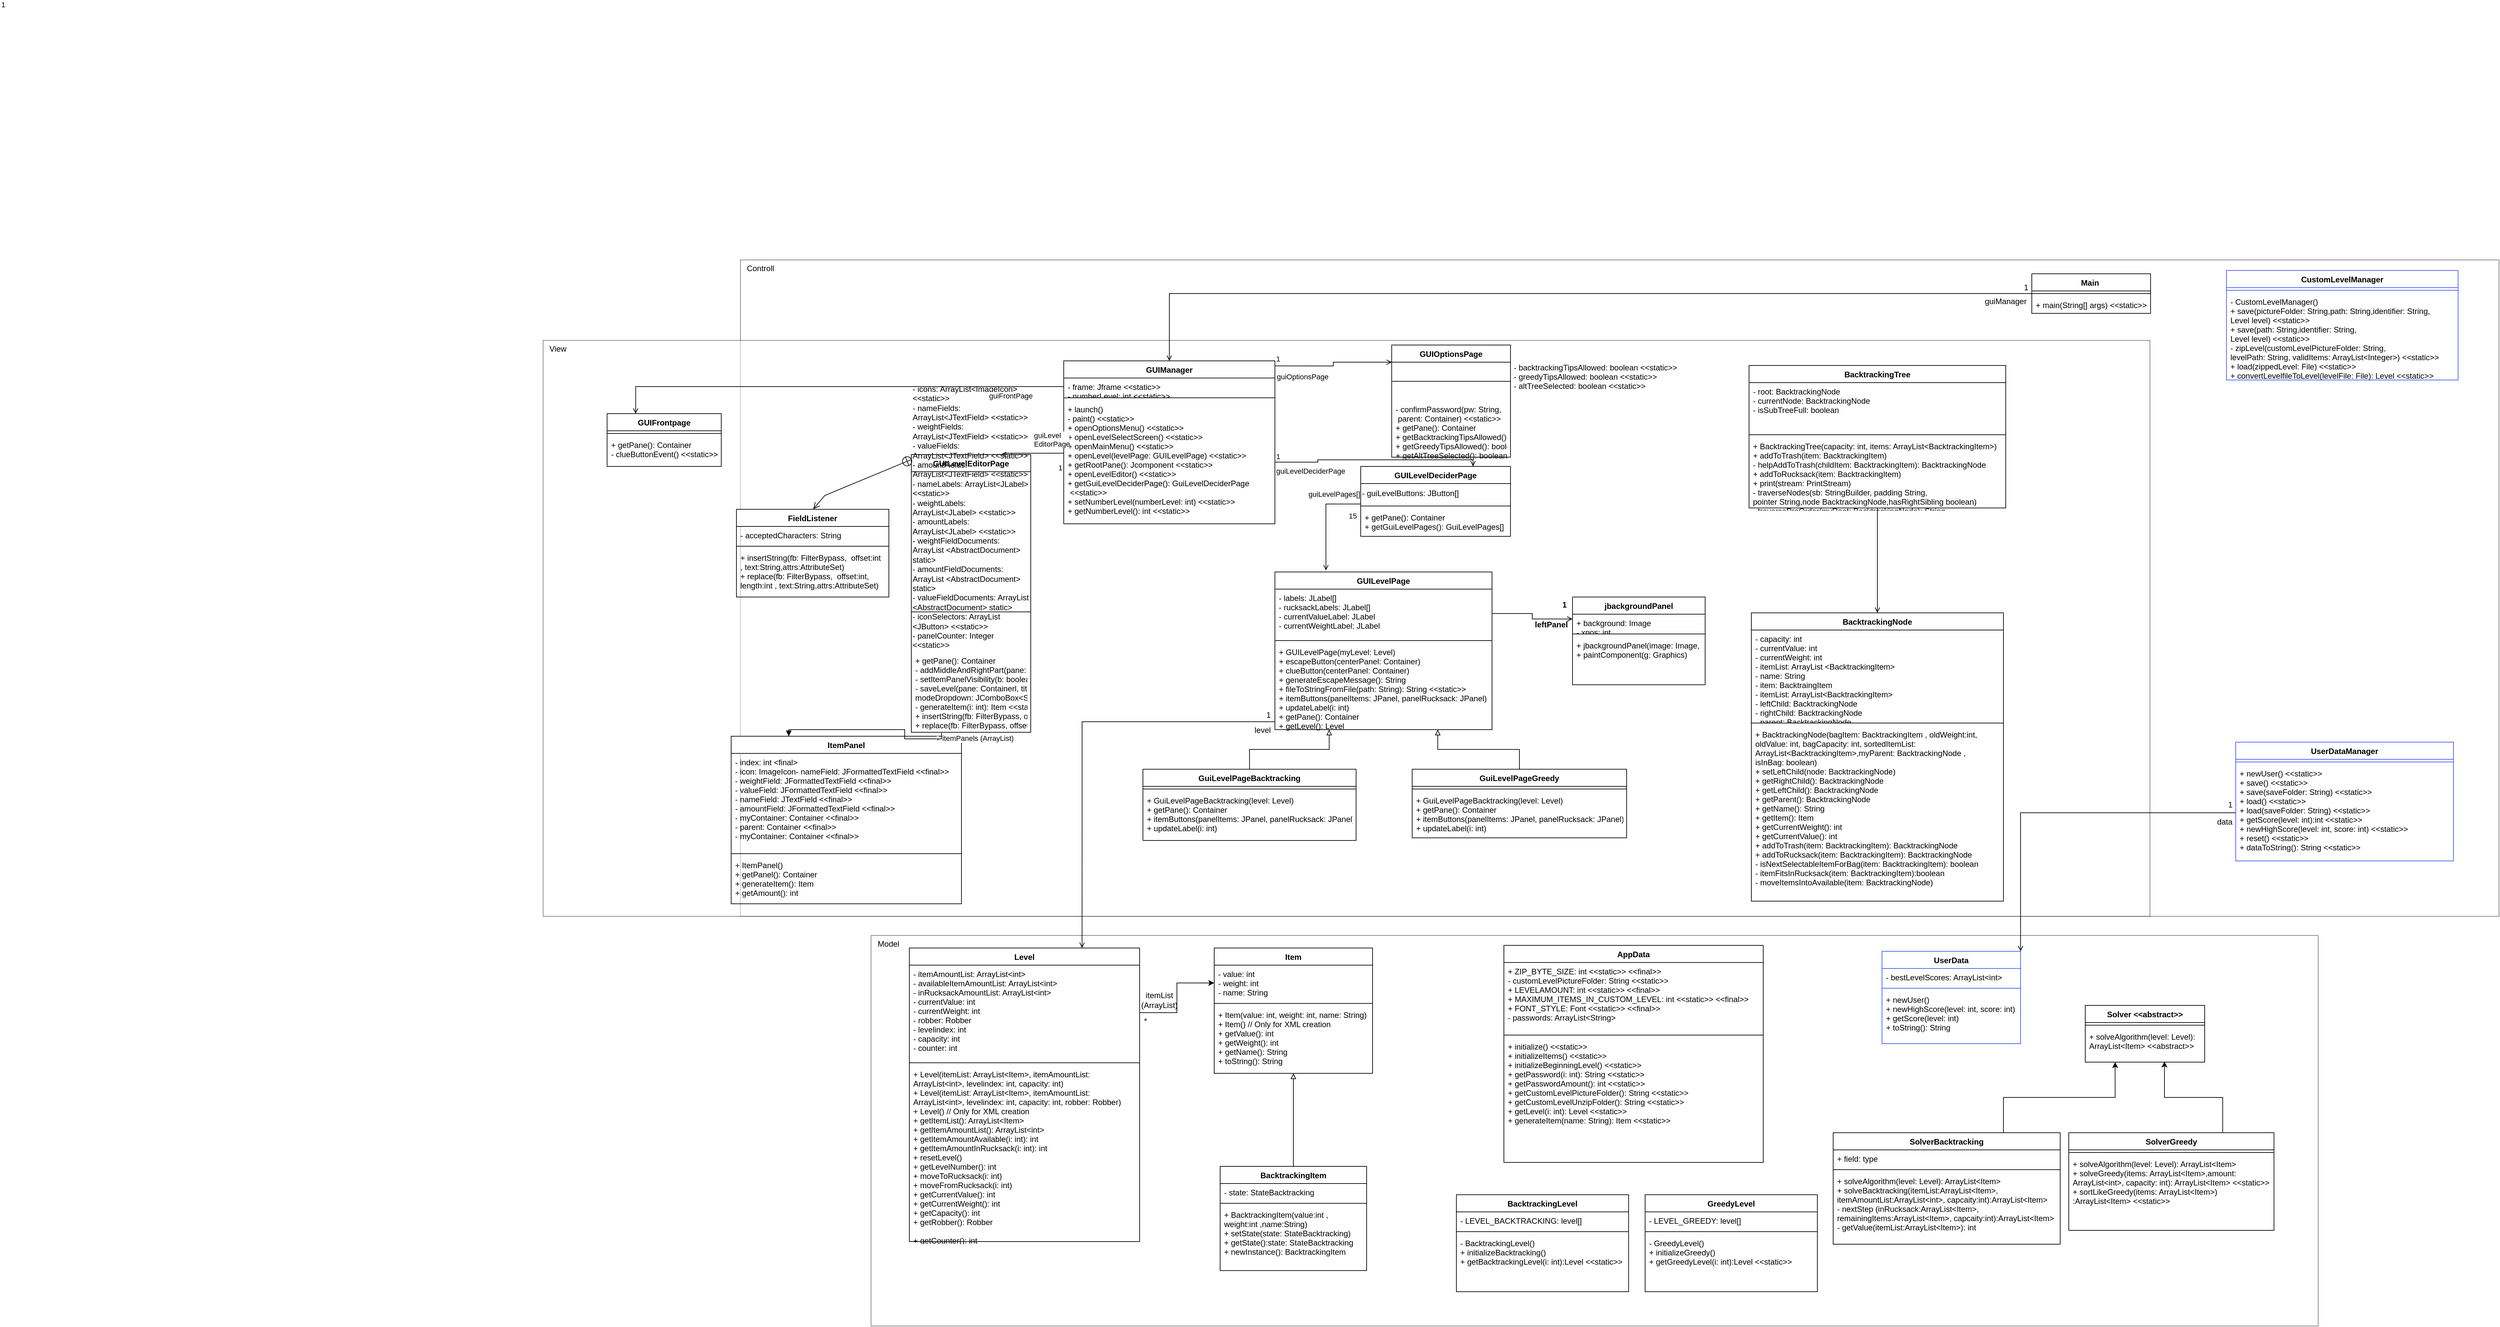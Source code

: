 <mxfile version="20.6.2" type="github">
  <diagram id="mvksxYR37wyYuG3UCGVY" name="Page-1">
    <mxGraphModel dx="813" dy="2763" grid="0" gridSize="10" guides="1" tooltips="1" connect="1" arrows="1" fold="1" page="1" pageScale="1" pageWidth="827" pageHeight="1169" math="0" shadow="0">
      <root>
        <mxCell id="0" />
        <mxCell id="1" parent="0" />
        <mxCell id="4iRdVt_hhF0twq2A7KBy-327" value="" style="whiteSpace=wrap;html=1;opacity=50;" parent="1" vertex="1">
          <mxGeometry x="1502" y="170" width="2193" height="592" as="geometry" />
        </mxCell>
        <mxCell id="4iRdVt_hhF0twq2A7KBy-325" value="" style="rounded=0;whiteSpace=wrap;html=1;textOpacity=0;opacity=50;" parent="1" vertex="1">
          <mxGeometry x="1304" y="-854" width="2665" height="995" as="geometry" />
        </mxCell>
        <mxCell id="4iRdVt_hhF0twq2A7KBy-321" value="" style="rounded=0;whiteSpace=wrap;html=1;textOpacity=0;opacity=50;" parent="1" vertex="1">
          <mxGeometry x="1005" y="-732" width="2435" height="873" as="geometry" />
        </mxCell>
        <mxCell id="4iRdVt_hhF0twq2A7KBy-318" style="edgeStyle=orthogonalEdgeStyle;rounded=0;orthogonalLoop=1;jettySize=auto;html=1;entryX=0.5;entryY=0;entryDx=0;entryDy=0;endArrow=open;endFill=0;" parent="1" source="4iRdVt_hhF0twq2A7KBy-176" target="4iRdVt_hhF0twq2A7KBy-219" edge="1">
          <mxGeometry relative="1" as="geometry" />
        </mxCell>
        <mxCell id="4iRdVt_hhF0twq2A7KBy-176" value="Main " style="swimlane;fontStyle=1;align=center;verticalAlign=top;childLayout=stackLayout;horizontal=1;startSize=26;horizontalStack=0;resizeParent=1;resizeParentMax=0;resizeLast=0;collapsible=1;marginBottom=0;" parent="1" vertex="1">
          <mxGeometry x="3261" y="-833" width="180" height="60" as="geometry" />
        </mxCell>
        <mxCell id="4iRdVt_hhF0twq2A7KBy-177" value="" style="line;strokeWidth=1;fillColor=none;align=left;verticalAlign=middle;spacingTop=-1;spacingLeft=3;spacingRight=3;rotatable=0;labelPosition=right;points=[];portConstraint=eastwest;strokeColor=inherit;" parent="4iRdVt_hhF0twq2A7KBy-176" vertex="1">
          <mxGeometry y="26" width="180" height="8" as="geometry" />
        </mxCell>
        <mxCell id="4iRdVt_hhF0twq2A7KBy-178" value="+ main(String[] args) &lt;&lt;static&gt;&gt;" style="text;strokeColor=none;fillColor=none;align=left;verticalAlign=top;spacingLeft=4;spacingRight=4;overflow=hidden;rotatable=0;points=[[0,0.5],[1,0.5]];portConstraint=eastwest;" parent="4iRdVt_hhF0twq2A7KBy-176" vertex="1">
          <mxGeometry y="34" width="180" height="26" as="geometry" />
        </mxCell>
        <mxCell id="4iRdVt_hhF0twq2A7KBy-179" value="CustomLevelManager" style="swimlane;fontStyle=1;align=center;verticalAlign=top;childLayout=stackLayout;horizontal=1;startSize=26;horizontalStack=0;resizeParent=1;resizeParentMax=0;resizeLast=0;collapsible=1;marginBottom=0;strokeColor=#4059FF;" parent="1" vertex="1">
          <mxGeometry x="3556" y="-838" width="351" height="166" as="geometry" />
        </mxCell>
        <mxCell id="4iRdVt_hhF0twq2A7KBy-180" value="" style="line;strokeWidth=1;fillColor=none;align=left;verticalAlign=middle;spacingTop=-1;spacingLeft=3;spacingRight=3;rotatable=0;labelPosition=right;points=[];portConstraint=eastwest;strokeColor=inherit;" parent="4iRdVt_hhF0twq2A7KBy-179" vertex="1">
          <mxGeometry y="26" width="351" height="8" as="geometry" />
        </mxCell>
        <mxCell id="4iRdVt_hhF0twq2A7KBy-181" value="- CustomLevelManager()&#xa;+ save(pictureFolder: String,path: String,identifier: String,&#xa;Level level) &lt;&lt;static&gt;&gt;&#xa;+ save(path: String,identifier: String,&#xa;Level level) &lt;&lt;static&gt;&gt;&#xa;- zipLevel(customLevelPictureFolder: String, &#xa;levelPath: String, validItems: ArrayList&lt;Integer&gt;) &lt;&lt;static&gt;&gt;&#xa;+ load(zippedLevel: File) &lt;&lt;static&gt;&gt;&#xa;+ convertLevelfileToLevel(levelFile: File): Level &lt;&lt;static&gt;&gt;&#xa;" style="text;strokeColor=none;fillColor=none;align=left;verticalAlign=top;spacingLeft=4;spacingRight=4;overflow=hidden;rotatable=0;points=[[0,0.5],[1,0.5]];portConstraint=eastwest;" parent="4iRdVt_hhF0twq2A7KBy-179" vertex="1">
          <mxGeometry y="34" width="351" height="132" as="geometry" />
        </mxCell>
        <mxCell id="4iRdVt_hhF0twq2A7KBy-182" value="UserDataManager" style="swimlane;fontStyle=1;align=center;verticalAlign=top;childLayout=stackLayout;horizontal=1;startSize=26;horizontalStack=0;resizeParent=1;resizeParentMax=0;resizeLast=0;collapsible=1;marginBottom=0;strokeColor=#4059FF;" parent="1" vertex="1">
          <mxGeometry x="3570" y="-123" width="330" height="180" as="geometry" />
        </mxCell>
        <mxCell id="4iRdVt_hhF0twq2A7KBy-183" value="" style="line;strokeWidth=1;fillColor=none;align=left;verticalAlign=middle;spacingTop=-1;spacingLeft=3;spacingRight=3;rotatable=0;labelPosition=right;points=[];portConstraint=eastwest;strokeColor=inherit;" parent="4iRdVt_hhF0twq2A7KBy-182" vertex="1">
          <mxGeometry y="26" width="330" height="8" as="geometry" />
        </mxCell>
        <mxCell id="4iRdVt_hhF0twq2A7KBy-184" value="+ newUser() &lt;&lt;static&gt;&gt;&#xa;+ save() &lt;&lt;static&gt;&gt;&#xa;+ save(saveFolder: String) &lt;&lt;static&gt;&gt;&#xa;+ load() &lt;&lt;static&gt;&gt;&#xa;+ load(saveFolder: String) &lt;&lt;static&gt;&gt;&#xa;+ getScore(level: int):int &lt;&lt;static&gt;&gt;&#xa;+ newHighScore(level: int, score: int) &lt;&lt;static&gt;&gt;&#xa;+ reset() &lt;&lt;static&gt;&gt;&#xa;+ dataToString(): String &lt;&lt;static&gt;&gt;" style="text;strokeColor=none;fillColor=none;align=left;verticalAlign=top;spacingLeft=4;spacingRight=4;overflow=hidden;rotatable=0;points=[[0,0.5],[1,0.5]];portConstraint=eastwest;" parent="4iRdVt_hhF0twq2A7KBy-182" vertex="1">
          <mxGeometry y="34" width="330" height="146" as="geometry" />
        </mxCell>
        <mxCell id="4iRdVt_hhF0twq2A7KBy-185" value="UserData" style="swimlane;fontStyle=1;align=center;verticalAlign=top;childLayout=stackLayout;horizontal=1;startSize=26;horizontalStack=0;resizeParent=1;resizeParentMax=0;resizeLast=0;collapsible=1;marginBottom=0;strokeColor=#4059FF;" parent="1" vertex="1">
          <mxGeometry x="3034" y="194" width="210" height="140" as="geometry" />
        </mxCell>
        <mxCell id="4iRdVt_hhF0twq2A7KBy-186" value="- bestLevelScores: ArrayList&lt;int&gt;" style="text;strokeColor=none;fillColor=none;align=left;verticalAlign=top;spacingLeft=4;spacingRight=4;overflow=hidden;rotatable=0;points=[[0,0.5],[1,0.5]];portConstraint=eastwest;" parent="4iRdVt_hhF0twq2A7KBy-185" vertex="1">
          <mxGeometry y="26" width="210" height="26" as="geometry" />
        </mxCell>
        <mxCell id="4iRdVt_hhF0twq2A7KBy-187" value="" style="line;strokeWidth=1;fillColor=none;align=left;verticalAlign=middle;spacingTop=-1;spacingLeft=3;spacingRight=3;rotatable=0;labelPosition=right;points=[];portConstraint=eastwest;strokeColor=inherit;" parent="4iRdVt_hhF0twq2A7KBy-185" vertex="1">
          <mxGeometry y="52" width="210" height="8" as="geometry" />
        </mxCell>
        <mxCell id="4iRdVt_hhF0twq2A7KBy-188" value="+ newUser()&#xa;+ newHighScore(level: int, score: int)&#xa;+ getScore(level: int)&#xa;+ toString(): String" style="text;strokeColor=none;fillColor=none;align=left;verticalAlign=top;spacingLeft=4;spacingRight=4;overflow=hidden;rotatable=0;points=[[0,0.5],[1,0.5]];portConstraint=eastwest;" parent="4iRdVt_hhF0twq2A7KBy-185" vertex="1">
          <mxGeometry y="60" width="210" height="80" as="geometry" />
        </mxCell>
        <mxCell id="4iRdVt_hhF0twq2A7KBy-311" style="edgeStyle=orthogonalEdgeStyle;rounded=0;orthogonalLoop=1;jettySize=auto;html=1;exitX=0.75;exitY=0;exitDx=0;exitDy=0;entryX=0.663;entryY=0.983;entryDx=0;entryDy=0;entryPerimeter=0;endArrow=classic;endFill=1;" parent="1" source="4iRdVt_hhF0twq2A7KBy-189" target="4iRdVt_hhF0twq2A7KBy-254" edge="1">
          <mxGeometry relative="1" as="geometry" />
        </mxCell>
        <mxCell id="4iRdVt_hhF0twq2A7KBy-189" value="SolverGreedy" style="swimlane;fontStyle=1;align=center;verticalAlign=top;childLayout=stackLayout;horizontal=1;startSize=26;horizontalStack=0;resizeParent=1;resizeParentMax=0;resizeLast=0;collapsible=1;marginBottom=0;" parent="1" vertex="1">
          <mxGeometry x="3317" y="469" width="311" height="148" as="geometry" />
        </mxCell>
        <mxCell id="4iRdVt_hhF0twq2A7KBy-190" value="" style="line;strokeWidth=1;fillColor=none;align=left;verticalAlign=middle;spacingTop=-1;spacingLeft=3;spacingRight=3;rotatable=0;labelPosition=right;points=[];portConstraint=eastwest;strokeColor=inherit;" parent="4iRdVt_hhF0twq2A7KBy-189" vertex="1">
          <mxGeometry y="26" width="311" height="8" as="geometry" />
        </mxCell>
        <mxCell id="4iRdVt_hhF0twq2A7KBy-191" value="+ solveAlgorithm(level: Level): ArrayList&lt;Item&gt;&#xa;+ solveGreedy(items: ArrayList&lt;Item&gt;,amount: &#xa;ArrayList&lt;int&gt;, capacity: int): ArrayList&lt;Item&gt; &lt;&lt;static&gt;&gt;&#xa;+ sortLikeGreedy(items: ArrayList&lt;Item&gt;)&#xa;:ArrayList&lt;Item&gt; &lt;&lt;static&gt;&gt;" style="text;strokeColor=none;fillColor=none;align=left;verticalAlign=top;spacingLeft=4;spacingRight=4;overflow=hidden;rotatable=0;points=[[0,0.5],[1,0.5]];portConstraint=eastwest;" parent="4iRdVt_hhF0twq2A7KBy-189" vertex="1">
          <mxGeometry y="34" width="311" height="114" as="geometry" />
        </mxCell>
        <mxCell id="4iRdVt_hhF0twq2A7KBy-192" value="AppData" style="swimlane;fontStyle=1;align=center;verticalAlign=top;childLayout=stackLayout;horizontal=1;startSize=26;horizontalStack=0;resizeParent=1;resizeParentMax=0;resizeLast=0;collapsible=1;marginBottom=0;" parent="1" vertex="1">
          <mxGeometry x="2461" y="185" width="393" height="329" as="geometry" />
        </mxCell>
        <mxCell id="4iRdVt_hhF0twq2A7KBy-193" value="+ ZIP_BYTE_SIZE: int &lt;&lt;static&gt;&gt; &lt;&lt;final&gt;&gt;&#xa;- customLevelPictureFolder: String &lt;&lt;static&gt;&gt;&#xa;+ LEVELAMOUNT: int &lt;&lt;static&gt;&gt; &lt;&lt;final&gt;&gt;&#xa;+ MAXIMUM_ITEMS_IN_CUSTOM_LEVEL: int &lt;&lt;static&gt;&gt; &lt;&lt;final&gt;&gt;&#xa;+ FONT_STYLE: Font &lt;&lt;static&gt;&gt; &lt;&lt;final&gt;&gt;&#xa;- passwords: ArrayList&lt;String&gt;&#xa;" style="text;strokeColor=none;fillColor=none;align=left;verticalAlign=top;spacingLeft=4;spacingRight=4;overflow=hidden;rotatable=0;points=[[0,0.5],[1,0.5]];portConstraint=eastwest;" parent="4iRdVt_hhF0twq2A7KBy-192" vertex="1">
          <mxGeometry y="26" width="393" height="106" as="geometry" />
        </mxCell>
        <mxCell id="4iRdVt_hhF0twq2A7KBy-194" value="" style="line;strokeWidth=1;fillColor=none;align=left;verticalAlign=middle;spacingTop=-1;spacingLeft=3;spacingRight=3;rotatable=0;labelPosition=right;points=[];portConstraint=eastwest;strokeColor=inherit;" parent="4iRdVt_hhF0twq2A7KBy-192" vertex="1">
          <mxGeometry y="132" width="393" height="8" as="geometry" />
        </mxCell>
        <mxCell id="4iRdVt_hhF0twq2A7KBy-195" value="+ initialize() &lt;&lt;static&gt;&gt;&#xa;+ initializeItems() &lt;&lt;static&gt;&gt;&#xa;+ initializeBeginningLevel() &lt;&lt;static&gt;&gt;&#xa;+ getPassword(i: int): String &lt;&lt;static&gt;&gt;&#xa;+ getPasswordAmount(): int &lt;&lt;static&gt;&gt;&#xa;+ getCustomLevelPictureFolder(): String &lt;&lt;static&gt;&gt;&#xa;+ getCustomLevelUnzipFolder(): String &lt;&lt;static&gt;&gt;&#xa;+ getLevel(i: int): Level &lt;&lt;static&gt;&gt;&#xa;+ generateItem(name: String): Item &lt;&lt;static&gt;&gt;" style="text;strokeColor=none;fillColor=none;align=left;verticalAlign=top;spacingLeft=4;spacingRight=4;overflow=hidden;rotatable=0;points=[[0,0.5],[1,0.5]];portConstraint=eastwest;" parent="4iRdVt_hhF0twq2A7KBy-192" vertex="1">
          <mxGeometry y="140" width="393" height="189" as="geometry" />
        </mxCell>
        <mxCell id="4iRdVt_hhF0twq2A7KBy-196" value="Item" style="swimlane;fontStyle=1;align=center;verticalAlign=top;childLayout=stackLayout;horizontal=1;startSize=26;horizontalStack=0;resizeParent=1;resizeParentMax=0;resizeLast=0;collapsible=1;marginBottom=0;" parent="1" vertex="1">
          <mxGeometry x="2022" y="189" width="240" height="190" as="geometry" />
        </mxCell>
        <mxCell id="4iRdVt_hhF0twq2A7KBy-197" value="- value: int&#xa;- weight: int&#xa;- name: String" style="text;strokeColor=none;fillColor=none;align=left;verticalAlign=top;spacingLeft=4;spacingRight=4;overflow=hidden;rotatable=0;points=[[0,0.5],[1,0.5]];portConstraint=eastwest;" parent="4iRdVt_hhF0twq2A7KBy-196" vertex="1">
          <mxGeometry y="26" width="240" height="54" as="geometry" />
        </mxCell>
        <mxCell id="4iRdVt_hhF0twq2A7KBy-198" value="" style="line;strokeWidth=1;fillColor=none;align=left;verticalAlign=middle;spacingTop=-1;spacingLeft=3;spacingRight=3;rotatable=0;labelPosition=right;points=[];portConstraint=eastwest;strokeColor=inherit;" parent="4iRdVt_hhF0twq2A7KBy-196" vertex="1">
          <mxGeometry y="80" width="240" height="8" as="geometry" />
        </mxCell>
        <mxCell id="4iRdVt_hhF0twq2A7KBy-199" value="+ Item(value: int, weight: int, name: String)&#xa;+ Item() // Only for XML creation&#xa;+ getValue(): int&#xa;+ getWeight(): int&#xa;+ getName(): String&#xa;+ toString(): String&#xa;" style="text;strokeColor=none;fillColor=none;align=left;verticalAlign=top;spacingLeft=4;spacingRight=4;overflow=hidden;rotatable=0;points=[[0,0.5],[1,0.5]];portConstraint=eastwest;" parent="4iRdVt_hhF0twq2A7KBy-196" vertex="1">
          <mxGeometry y="88" width="240" height="102" as="geometry" />
        </mxCell>
        <mxCell id="4iRdVt_hhF0twq2A7KBy-200" value="Level" style="swimlane;fontStyle=1;align=center;verticalAlign=top;childLayout=stackLayout;horizontal=1;startSize=26;horizontalStack=0;resizeParent=1;resizeParentMax=0;resizeLast=0;collapsible=1;marginBottom=0;" parent="1" vertex="1">
          <mxGeometry x="1560" y="189" width="349" height="445" as="geometry" />
        </mxCell>
        <mxCell id="4iRdVt_hhF0twq2A7KBy-201" value="- itemAmountList: ArrayList&lt;int&gt;&#xa;- availableItemAmountList: ArrayList&lt;int&gt;&#xa;- inRucksackAmountList: ArrayList&lt;int&gt;&#xa;- currentValue: int&#xa;- currentWeight: int&#xa;- robber: Robber&#xa;- levelindex: int&#xa;- capacity: int&#xa;- counter: int&#xa;" style="text;strokeColor=none;fillColor=none;align=left;verticalAlign=top;spacingLeft=4;spacingRight=4;overflow=hidden;rotatable=0;points=[[0,0.5],[1,0.5]];portConstraint=eastwest;" parent="4iRdVt_hhF0twq2A7KBy-200" vertex="1">
          <mxGeometry y="26" width="349" height="144" as="geometry" />
        </mxCell>
        <mxCell id="4iRdVt_hhF0twq2A7KBy-202" value="" style="line;strokeWidth=1;fillColor=none;align=left;verticalAlign=middle;spacingTop=-1;spacingLeft=3;spacingRight=3;rotatable=0;labelPosition=right;points=[];portConstraint=eastwest;strokeColor=inherit;" parent="4iRdVt_hhF0twq2A7KBy-200" vertex="1">
          <mxGeometry y="170" width="349" height="8" as="geometry" />
        </mxCell>
        <mxCell id="4iRdVt_hhF0twq2A7KBy-203" value="+ Level(itemList: ArrayList&lt;Item&gt;, itemAmountList: &#xa;ArrayList&lt;int&gt;, levelindex: int, capacity: int)&#xa;+ Level(itemList: ArrayList&lt;Item&gt;, itemAmountList: &#xa;ArrayList&lt;int&gt;, levelindex: int, capacity: int, robber: Robber)&#xa;+ Level() // Only for XML creation&#xa;+ getItemList(): ArrayList&lt;Item&gt;&#xa;+ getItemAmountList(): ArrayList&lt;int&gt;&#xa;+ getItemAmountAvailable(i: int): int&#xa;+ getItemAmountInRucksack(i: int): int&#xa;+ resetLevel()&#xa;+ getLevelNumber(): int&#xa;+ moveToRucksack(i: int)&#xa;+ moveFromRucksack(i: int)&#xa;+ getCurrentValue(): int&#xa;+ getCurrentWeight(): int&#xa;+ getCapacity(): int&#xa;+ getRobber(): Robber&#xa;&#xa;+ getCounter(): int&#xa;+ setCounter(i: int)&#xa;" style="text;strokeColor=none;fillColor=none;align=left;verticalAlign=top;spacingLeft=4;spacingRight=4;overflow=hidden;rotatable=0;points=[[0,0.5],[1,0.5]];portConstraint=eastwest;" parent="4iRdVt_hhF0twq2A7KBy-200" vertex="1">
          <mxGeometry y="178" width="349" height="267" as="geometry" />
        </mxCell>
        <mxCell id="4iRdVt_hhF0twq2A7KBy-243" value="BacktrackingLevel" style="swimlane;fontStyle=1;align=center;verticalAlign=top;childLayout=stackLayout;horizontal=1;startSize=26;horizontalStack=0;resizeParent=1;resizeParentMax=0;resizeLast=0;collapsible=1;marginBottom=0;" parent="1" vertex="1">
          <mxGeometry x="2389" y="563" width="261" height="147" as="geometry" />
        </mxCell>
        <mxCell id="4iRdVt_hhF0twq2A7KBy-244" value="- LEVEL_BACKTRACKING: level[]" style="text;strokeColor=none;fillColor=none;align=left;verticalAlign=top;spacingLeft=4;spacingRight=4;overflow=hidden;rotatable=0;points=[[0,0.5],[1,0.5]];portConstraint=eastwest;" parent="4iRdVt_hhF0twq2A7KBy-243" vertex="1">
          <mxGeometry y="26" width="261" height="26" as="geometry" />
        </mxCell>
        <mxCell id="4iRdVt_hhF0twq2A7KBy-245" value="" style="line;strokeWidth=1;fillColor=none;align=left;verticalAlign=middle;spacingTop=-1;spacingLeft=3;spacingRight=3;rotatable=0;labelPosition=right;points=[];portConstraint=eastwest;strokeColor=inherit;" parent="4iRdVt_hhF0twq2A7KBy-243" vertex="1">
          <mxGeometry y="52" width="261" height="8" as="geometry" />
        </mxCell>
        <mxCell id="4iRdVt_hhF0twq2A7KBy-246" value="- BacktrackingLevel()&#xa;+ initializeBacktracking()&#xa;+ getBacktrackingLevel(i: int):Level &lt;&lt;static&gt;&gt;" style="text;strokeColor=none;fillColor=none;align=left;verticalAlign=top;spacingLeft=4;spacingRight=4;overflow=hidden;rotatable=0;points=[[0,0.5],[1,0.5]];portConstraint=eastwest;" parent="4iRdVt_hhF0twq2A7KBy-243" vertex="1">
          <mxGeometry y="60" width="261" height="87" as="geometry" />
        </mxCell>
        <mxCell id="4iRdVt_hhF0twq2A7KBy-251" value="Solver &lt;&lt;abstract&gt;&gt;" style="swimlane;fontStyle=1;align=center;verticalAlign=top;childLayout=stackLayout;horizontal=1;startSize=26;horizontalStack=0;resizeParent=1;resizeParentMax=0;resizeLast=0;collapsible=1;marginBottom=0;" parent="1" vertex="1">
          <mxGeometry x="3342" y="276" width="181" height="86" as="geometry" />
        </mxCell>
        <mxCell id="4iRdVt_hhF0twq2A7KBy-253" value="" style="line;strokeWidth=1;fillColor=none;align=left;verticalAlign=middle;spacingTop=-1;spacingLeft=3;spacingRight=3;rotatable=0;labelPosition=right;points=[];portConstraint=eastwest;strokeColor=inherit;" parent="4iRdVt_hhF0twq2A7KBy-251" vertex="1">
          <mxGeometry y="26" width="181" height="8" as="geometry" />
        </mxCell>
        <mxCell id="4iRdVt_hhF0twq2A7KBy-254" value="+ solveAlgorithm(level: Level): &#xa;ArrayList&lt;Item&gt; &lt;&lt;abstract&gt;&gt;" style="text;strokeColor=none;fillColor=none;align=left;verticalAlign=top;spacingLeft=4;spacingRight=4;overflow=hidden;rotatable=0;points=[[0,0.5],[1,0.5]];portConstraint=eastwest;" parent="4iRdVt_hhF0twq2A7KBy-251" vertex="1">
          <mxGeometry y="34" width="181" height="52" as="geometry" />
        </mxCell>
        <mxCell id="4iRdVt_hhF0twq2A7KBy-310" style="edgeStyle=orthogonalEdgeStyle;rounded=0;orthogonalLoop=1;jettySize=auto;html=1;exitX=0.75;exitY=0;exitDx=0;exitDy=0;entryX=0.25;entryY=1;entryDx=0;entryDy=0;endArrow=classic;endFill=1;" parent="1" source="4iRdVt_hhF0twq2A7KBy-255" target="4iRdVt_hhF0twq2A7KBy-251" edge="1">
          <mxGeometry relative="1" as="geometry" />
        </mxCell>
        <mxCell id="4iRdVt_hhF0twq2A7KBy-255" value="SolverBacktracking" style="swimlane;fontStyle=1;align=center;verticalAlign=top;childLayout=stackLayout;horizontal=1;startSize=26;horizontalStack=0;resizeParent=1;resizeParentMax=0;resizeLast=0;collapsible=1;marginBottom=0;" parent="1" vertex="1">
          <mxGeometry x="2960" y="469" width="344" height="169" as="geometry" />
        </mxCell>
        <mxCell id="4iRdVt_hhF0twq2A7KBy-256" value="+ field: type" style="text;strokeColor=none;fillColor=none;align=left;verticalAlign=top;spacingLeft=4;spacingRight=4;overflow=hidden;rotatable=0;points=[[0,0.5],[1,0.5]];portConstraint=eastwest;" parent="4iRdVt_hhF0twq2A7KBy-255" vertex="1">
          <mxGeometry y="26" width="344" height="26" as="geometry" />
        </mxCell>
        <mxCell id="4iRdVt_hhF0twq2A7KBy-257" value="" style="line;strokeWidth=1;fillColor=none;align=left;verticalAlign=middle;spacingTop=-1;spacingLeft=3;spacingRight=3;rotatable=0;labelPosition=right;points=[];portConstraint=eastwest;strokeColor=inherit;" parent="4iRdVt_hhF0twq2A7KBy-255" vertex="1">
          <mxGeometry y="52" width="344" height="8" as="geometry" />
        </mxCell>
        <mxCell id="4iRdVt_hhF0twq2A7KBy-258" value="+ solveAlgorithm(level: Level): ArrayList&lt;Item&gt; &#xa;+ solveBacktracking(itemList:ArrayList&lt;Item&gt;, &#xa;itemAmountList:ArrayList&lt;int&gt;, capcaity:int):ArrayList&lt;Item&gt;&#xa;- nextStep (inRucksack:ArrayList&lt;Item&gt;, &#xa;remainingItems:ArrayList&lt;Item&gt;, capcaity:int):ArrayList&lt;Item&gt;&#xa;- getValue(itemList:ArrayList&lt;Item&gt;): int&#xa;&#xa;&#xa;" style="text;strokeColor=none;fillColor=none;align=left;verticalAlign=top;spacingLeft=4;spacingRight=4;overflow=hidden;rotatable=0;points=[[0,0.5],[1,0.5]];portConstraint=eastwest;" parent="4iRdVt_hhF0twq2A7KBy-255" vertex="1">
          <mxGeometry y="60" width="344" height="109" as="geometry" />
        </mxCell>
        <mxCell id="4iRdVt_hhF0twq2A7KBy-300" style="edgeStyle=orthogonalEdgeStyle;rounded=0;orthogonalLoop=1;jettySize=auto;html=1;entryX=0.5;entryY=1;entryDx=0;entryDy=0;endArrow=block;endFill=0;" parent="1" source="4iRdVt_hhF0twq2A7KBy-259" target="4iRdVt_hhF0twq2A7KBy-196" edge="1">
          <mxGeometry relative="1" as="geometry" />
        </mxCell>
        <mxCell id="4iRdVt_hhF0twq2A7KBy-259" value="BacktrackingItem" style="swimlane;fontStyle=1;align=center;verticalAlign=top;childLayout=stackLayout;horizontal=1;startSize=26;horizontalStack=0;resizeParent=1;resizeParentMax=0;resizeLast=0;collapsible=1;marginBottom=0;" parent="1" vertex="1">
          <mxGeometry x="2031" y="520" width="222" height="158" as="geometry" />
        </mxCell>
        <mxCell id="4iRdVt_hhF0twq2A7KBy-260" value="- state: StateBacktracking" style="text;strokeColor=none;fillColor=none;align=left;verticalAlign=top;spacingLeft=4;spacingRight=4;overflow=hidden;rotatable=0;points=[[0,0.5],[1,0.5]];portConstraint=eastwest;" parent="4iRdVt_hhF0twq2A7KBy-259" vertex="1">
          <mxGeometry y="26" width="222" height="26" as="geometry" />
        </mxCell>
        <mxCell id="4iRdVt_hhF0twq2A7KBy-261" value="" style="line;strokeWidth=1;fillColor=none;align=left;verticalAlign=middle;spacingTop=-1;spacingLeft=3;spacingRight=3;rotatable=0;labelPosition=right;points=[];portConstraint=eastwest;strokeColor=inherit;" parent="4iRdVt_hhF0twq2A7KBy-259" vertex="1">
          <mxGeometry y="52" width="222" height="8" as="geometry" />
        </mxCell>
        <mxCell id="4iRdVt_hhF0twq2A7KBy-262" value="+ BacktrackingItem(value:int , &#xa;weight:int ,name:String)&#xa;+ setState(state: StateBacktracking)&#xa;+ getState():state: StateBacktracking&#xa;+ newInstance(): BacktrackingItem&#xa;" style="text;strokeColor=none;fillColor=none;align=left;verticalAlign=top;spacingLeft=4;spacingRight=4;overflow=hidden;rotatable=0;points=[[0,0.5],[1,0.5]];portConstraint=eastwest;" parent="4iRdVt_hhF0twq2A7KBy-259" vertex="1">
          <mxGeometry y="60" width="222" height="98" as="geometry" />
        </mxCell>
        <mxCell id="4iRdVt_hhF0twq2A7KBy-290" style="edgeStyle=orthogonalEdgeStyle;rounded=0;orthogonalLoop=1;jettySize=auto;html=1;entryX=0.25;entryY=1;entryDx=0;entryDy=0;endArrow=block;endFill=0;" parent="1" source="4iRdVt_hhF0twq2A7KBy-267" target="4iRdVt_hhF0twq2A7KBy-232" edge="1">
          <mxGeometry relative="1" as="geometry" />
        </mxCell>
        <mxCell id="4iRdVt_hhF0twq2A7KBy-267" value="GuiLevelPageBacktracking" style="swimlane;fontStyle=1;align=center;verticalAlign=top;childLayout=stackLayout;horizontal=1;startSize=26;horizontalStack=0;resizeParent=1;resizeParentMax=0;resizeLast=0;collapsible=1;marginBottom=0;" parent="1" vertex="1">
          <mxGeometry x="1914" y="-82" width="323" height="108" as="geometry" />
        </mxCell>
        <mxCell id="4iRdVt_hhF0twq2A7KBy-269" value="" style="line;strokeWidth=1;fillColor=none;align=left;verticalAlign=middle;spacingTop=-1;spacingLeft=3;spacingRight=3;rotatable=0;labelPosition=right;points=[];portConstraint=eastwest;strokeColor=inherit;" parent="4iRdVt_hhF0twq2A7KBy-267" vertex="1">
          <mxGeometry y="26" width="323" height="8" as="geometry" />
        </mxCell>
        <mxCell id="4iRdVt_hhF0twq2A7KBy-270" value="+ GuiLevelPageBacktracking(level: Level)&#xa;+ getPane(): Container&#xa;+ itemButtons(panelItems: JPanel, panelRucksack: JPanel)&#xa;+ updateLabel(i: int)" style="text;strokeColor=none;fillColor=none;align=left;verticalAlign=top;spacingLeft=4;spacingRight=4;overflow=hidden;rotatable=0;points=[[0,0.5],[1,0.5]];portConstraint=eastwest;" parent="4iRdVt_hhF0twq2A7KBy-267" vertex="1">
          <mxGeometry y="34" width="323" height="74" as="geometry" />
        </mxCell>
        <mxCell id="4iRdVt_hhF0twq2A7KBy-291" style="edgeStyle=orthogonalEdgeStyle;rounded=0;orthogonalLoop=1;jettySize=auto;html=1;entryX=0.75;entryY=1;entryDx=0;entryDy=0;endArrow=block;endFill=0;" parent="1" source="4iRdVt_hhF0twq2A7KBy-271" target="4iRdVt_hhF0twq2A7KBy-232" edge="1">
          <mxGeometry relative="1" as="geometry" />
        </mxCell>
        <mxCell id="4iRdVt_hhF0twq2A7KBy-271" value="GuiLevelPageGreedy" style="swimlane;fontStyle=1;align=center;verticalAlign=top;childLayout=stackLayout;horizontal=1;startSize=26;horizontalStack=0;resizeParent=1;resizeParentMax=0;resizeLast=0;collapsible=1;marginBottom=0;" parent="1" vertex="1">
          <mxGeometry x="2322" y="-82" width="325" height="104" as="geometry" />
        </mxCell>
        <mxCell id="4iRdVt_hhF0twq2A7KBy-273" value="" style="line;strokeWidth=1;fillColor=none;align=left;verticalAlign=middle;spacingTop=-1;spacingLeft=3;spacingRight=3;rotatable=0;labelPosition=right;points=[];portConstraint=eastwest;strokeColor=inherit;" parent="4iRdVt_hhF0twq2A7KBy-271" vertex="1">
          <mxGeometry y="26" width="325" height="8" as="geometry" />
        </mxCell>
        <mxCell id="4iRdVt_hhF0twq2A7KBy-274" value="+ GuiLevelPageBacktracking(level: Level)&#xa;+ getPane(): Container&#xa;+ itemButtons(panelItems: JPanel, panelRucksack: JPanel)&#xa;+ updateLabel(i: int)" style="text;strokeColor=none;fillColor=none;align=left;verticalAlign=top;spacingLeft=4;spacingRight=4;overflow=hidden;rotatable=0;points=[[0,0.5],[1,0.5]];portConstraint=eastwest;" parent="4iRdVt_hhF0twq2A7KBy-271" vertex="1">
          <mxGeometry y="34" width="325" height="70" as="geometry" />
        </mxCell>
        <mxCell id="4iRdVt_hhF0twq2A7KBy-275" value="jbackgroundPanel" style="swimlane;fontStyle=1;align=center;verticalAlign=top;childLayout=stackLayout;horizontal=1;startSize=26;horizontalStack=0;resizeParent=1;resizeParentMax=0;resizeLast=0;collapsible=1;marginBottom=0;" parent="1" vertex="1">
          <mxGeometry x="2565" y="-343" width="201" height="133" as="geometry" />
        </mxCell>
        <mxCell id="4iRdVt_hhF0twq2A7KBy-276" value="+ background: Image&#xa;- xpos: int&#xa;- ypos: int&#xa;" style="text;strokeColor=none;fillColor=none;align=left;verticalAlign=top;spacingLeft=4;spacingRight=4;overflow=hidden;rotatable=0;points=[[0,0.5],[1,0.5]];portConstraint=eastwest;" parent="4iRdVt_hhF0twq2A7KBy-275" vertex="1">
          <mxGeometry y="26" width="201" height="26" as="geometry" />
        </mxCell>
        <mxCell id="4iRdVt_hhF0twq2A7KBy-277" value="" style="line;strokeWidth=1;fillColor=none;align=left;verticalAlign=middle;spacingTop=-1;spacingLeft=3;spacingRight=3;rotatable=0;labelPosition=right;points=[];portConstraint=eastwest;strokeColor=inherit;" parent="4iRdVt_hhF0twq2A7KBy-275" vertex="1">
          <mxGeometry y="52" width="201" height="8" as="geometry" />
        </mxCell>
        <mxCell id="4iRdVt_hhF0twq2A7KBy-278" value="+ jbackgroundPanel(image: Image, x: int, y: int)&#xa;+ paintComponent(g: Graphics)&#xa;" style="text;strokeColor=none;fillColor=none;align=left;verticalAlign=top;spacingLeft=4;spacingRight=4;overflow=hidden;rotatable=0;points=[[0,0.5],[1,0.5]];portConstraint=eastwest;" parent="4iRdVt_hhF0twq2A7KBy-275" vertex="1">
          <mxGeometry y="60" width="201" height="73" as="geometry" />
        </mxCell>
        <mxCell id="4iRdVt_hhF0twq2A7KBy-279" value="BacktrackingNode" style="swimlane;fontStyle=1;align=center;verticalAlign=top;childLayout=stackLayout;horizontal=1;startSize=26;horizontalStack=0;resizeParent=1;resizeParentMax=0;resizeLast=0;collapsible=1;marginBottom=0;" parent="1" vertex="1">
          <mxGeometry x="2836" y="-319" width="382" height="437" as="geometry" />
        </mxCell>
        <mxCell id="4iRdVt_hhF0twq2A7KBy-280" value="- capacity: int&#xa;- currentValue: int&#xa;- currentWeight: int&#xa;- itemList: ArrayList &lt;BacktrackingItem&gt;&#xa;- name: String&#xa;- item: BacktraingItem&#xa;- itemList: ArrayList&lt;BacktrackingItem&gt;&#xa;- leftChild: BacktrackingNode&#xa;- rightChild: BacktrackingNode&#xa;- parent: BacktrackingNode" style="text;strokeColor=none;fillColor=none;align=left;verticalAlign=top;spacingLeft=4;spacingRight=4;overflow=hidden;rotatable=0;points=[[0,0.5],[1,0.5]];portConstraint=eastwest;" parent="4iRdVt_hhF0twq2A7KBy-279" vertex="1">
          <mxGeometry y="26" width="382" height="137" as="geometry" />
        </mxCell>
        <mxCell id="4iRdVt_hhF0twq2A7KBy-281" value="" style="line;strokeWidth=1;fillColor=none;align=left;verticalAlign=middle;spacingTop=-1;spacingLeft=3;spacingRight=3;rotatable=0;labelPosition=right;points=[];portConstraint=eastwest;strokeColor=inherit;" parent="4iRdVt_hhF0twq2A7KBy-279" vertex="1">
          <mxGeometry y="163" width="382" height="8" as="geometry" />
        </mxCell>
        <mxCell id="4iRdVt_hhF0twq2A7KBy-282" value="+ BacktrackingNode(bagItem: BacktrackingItem , oldWeight:int, &#xa;oldValue: int, bagCapacity: int, sortedItemList: &#xa;ArrayList&lt;BacktrackingItem&gt;,myParent: BacktrackingNode ,&#xa;isInBag: boolean)&#xa;+ setLeftChild(node: BacktrackingNode)&#xa;+ getRightChild(): BacktrackingNode&#xa;+ getLeftChild(): BacktrackingNode&#xa;+ getParent(): BacktrackingNode&#xa;+ getName(): String&#xa;+ getItem(): Item&#xa;+ getCurrentWeight(): int&#xa;+ getCurrentValue(): int&#xa;+ addToTrash(item: BacktrackingItem): BacktrackingNode&#xa;+ addToRucksack(item: BacktrackingItem): BacktrackingNode&#xa;- isNextSelectableItemForBag(item: BacktrackingItem): boolean&#xa;- itemFitsInRucksack(item: BacktrackingItem):boolean&#xa;- moveItemsIntoAvailable(item: BacktrackingNode)&#xa;" style="text;strokeColor=none;fillColor=none;align=left;verticalAlign=top;spacingLeft=4;spacingRight=4;overflow=hidden;rotatable=0;points=[[0,0.5],[1,0.5]];portConstraint=eastwest;" parent="4iRdVt_hhF0twq2A7KBy-279" vertex="1">
          <mxGeometry y="171" width="382" height="266" as="geometry" />
        </mxCell>
        <mxCell id="4iRdVt_hhF0twq2A7KBy-287" style="edgeStyle=orthogonalEdgeStyle;rounded=0;orthogonalLoop=1;jettySize=auto;html=1;entryX=0.5;entryY=0;entryDx=0;entryDy=0;endArrow=open;endFill=0;" parent="1" source="4iRdVt_hhF0twq2A7KBy-283" target="4iRdVt_hhF0twq2A7KBy-279" edge="1">
          <mxGeometry relative="1" as="geometry" />
        </mxCell>
        <mxCell id="4iRdVt_hhF0twq2A7KBy-283" value="BacktrackingTree" style="swimlane;fontStyle=1;align=center;verticalAlign=top;childLayout=stackLayout;horizontal=1;startSize=26;horizontalStack=0;resizeParent=1;resizeParentMax=0;resizeLast=0;collapsible=1;marginBottom=0;" parent="1" vertex="1">
          <mxGeometry x="2832.5" y="-694" width="389" height="216" as="geometry" />
        </mxCell>
        <mxCell id="4iRdVt_hhF0twq2A7KBy-284" value="- root: BacktrackingNode&#xa;- currentNode: BacktrackingNode&#xa;- isSubTreeFull: boolean&#xa;&#xa;" style="text;strokeColor=none;fillColor=none;align=left;verticalAlign=top;spacingLeft=4;spacingRight=4;overflow=hidden;rotatable=0;points=[[0,0.5],[1,0.5]];portConstraint=eastwest;" parent="4iRdVt_hhF0twq2A7KBy-283" vertex="1">
          <mxGeometry y="26" width="389" height="75" as="geometry" />
        </mxCell>
        <mxCell id="4iRdVt_hhF0twq2A7KBy-285" value="" style="line;strokeWidth=1;fillColor=none;align=left;verticalAlign=middle;spacingTop=-1;spacingLeft=3;spacingRight=3;rotatable=0;labelPosition=right;points=[];portConstraint=eastwest;strokeColor=inherit;" parent="4iRdVt_hhF0twq2A7KBy-283" vertex="1">
          <mxGeometry y="101" width="389" height="8" as="geometry" />
        </mxCell>
        <mxCell id="4iRdVt_hhF0twq2A7KBy-286" value="+ BacktrackingTree(capacity: int, items: ArrayList&lt;BacktrackingItem&gt;)&#xa;+ addToTrash(item: BacktrackingItem)&#xa;- helpAddToTrash(childItem: BacktrackingItem): BacktrackingNode&#xa;+ addToRucksack(item: BacktrackingItem)&#xa;+ print(stream: PrintStream)&#xa;- traverseNodes(sb: StringBuilder, padding String,&#xa;pointer String,node BacktrackingNode,hasRightSibling boolean)&#xa;- traversePreOrder(myRoot: BacktrackingNode): String&#xa;+ isSubTreeFull(nodeItemToTrash: BacktrackingNode): boolean&#xa;- moveDownTheSubtree(nodeItemToTrash: BacktrackingNode)&#xa;- allLeftChildrenAreThere(): boolean&#xa;+ getCurrentNode(): BacktrackinNode&#xa;&#xa;" style="text;strokeColor=none;fillColor=none;align=left;verticalAlign=top;spacingLeft=4;spacingRight=4;overflow=hidden;rotatable=0;points=[[0,0.5],[1,0.5]];portConstraint=eastwest;" parent="4iRdVt_hhF0twq2A7KBy-283" vertex="1">
          <mxGeometry y="109" width="389" height="107" as="geometry" />
        </mxCell>
        <mxCell id="4iRdVt_hhF0twq2A7KBy-288" style="edgeStyle=orthogonalEdgeStyle;rounded=0;orthogonalLoop=1;jettySize=auto;html=1;entryX=0;entryY=0.25;entryDx=0;entryDy=0;endArrow=open;endFill=0;" parent="1" source="4iRdVt_hhF0twq2A7KBy-233" target="4iRdVt_hhF0twq2A7KBy-275" edge="1">
          <mxGeometry relative="1" as="geometry" />
        </mxCell>
        <mxCell id="4iRdVt_hhF0twq2A7KBy-207" value="GUILevelEditorPage" style="swimlane;fontStyle=1;align=center;verticalAlign=top;childLayout=stackLayout;horizontal=1;startSize=26;horizontalStack=0;resizeParent=1;resizeParentMax=0;resizeLast=0;collapsible=1;marginBottom=0;" parent="1" vertex="1">
          <mxGeometry x="1563" y="-559" width="181" height="421" as="geometry" />
        </mxCell>
        <mxCell id="U7-lJyw8QJTyMmq4wvhR-5" value="&lt;div&gt;- icons: ArrayList&amp;lt;ImageIcon&amp;gt; &amp;lt;&amp;lt;static&amp;gt;&amp;gt;&lt;/div&gt;&lt;div&gt;- nameFields: ArrayList&amp;lt;JTextField&amp;gt; &amp;lt;&amp;lt;static&amp;gt;&amp;gt;&lt;/div&gt;&lt;div&gt;- weightFields: ArrayList&amp;lt;JTextField&amp;gt; &amp;lt;&amp;lt;static&amp;gt;&amp;gt;&lt;/div&gt;&lt;div&gt;- valueFields: ArrayList&amp;lt;JTextField&amp;gt; &amp;lt;&amp;lt;static&amp;gt;&amp;gt;&lt;/div&gt;&lt;div&gt;- amountFields: ArrayList&amp;lt;JTextField&amp;gt; &amp;lt;&amp;lt;static&amp;gt;&amp;gt;&lt;/div&gt;&lt;div&gt;- nameLabels: ArrayList&amp;lt;JLabel&amp;gt; &amp;lt;&amp;lt;static&amp;gt;&amp;gt;&lt;/div&gt;&lt;div&gt;- weightLabels: ArrayList&amp;lt;JLabel&amp;gt; &amp;lt;&amp;lt;static&amp;gt;&amp;gt;&lt;/div&gt;&lt;div&gt;- amountLabels: ArrayList&amp;lt;JLabel&amp;gt; &amp;lt;&amp;lt;static&amp;gt;&amp;gt;&lt;/div&gt;&lt;div&gt;- weightFieldDocuments: ArrayList &amp;lt;AbstractDocument&amp;gt; static&amp;gt;&lt;/div&gt;&lt;div&gt;- amountFieldDocuments: ArrayList &amp;lt;AbstractDocument&amp;gt; static&amp;gt;&lt;/div&gt;&lt;div&gt;- valueFieldDocuments: ArrayList &amp;lt;AbstractDocument&amp;gt; static&amp;gt;&lt;/div&gt;&lt;div&gt;- iconSelectors: ArrayList &amp;lt;JButton&amp;gt; &amp;lt;&amp;lt;static&amp;gt;&amp;gt;&lt;/div&gt;&lt;div&gt;- panelCounter: Integer &amp;lt;&amp;lt;static&amp;gt;&amp;gt;&lt;br&gt;&lt;/div&gt;&lt;div&gt;&lt;br&gt;&lt;/div&gt;" style="text;html=1;strokeColor=none;fillColor=none;align=left;verticalAlign=middle;whiteSpace=wrap;rounded=0;" vertex="1" parent="4iRdVt_hhF0twq2A7KBy-207">
          <mxGeometry y="26" width="181" height="152" as="geometry" />
        </mxCell>
        <mxCell id="4iRdVt_hhF0twq2A7KBy-208" value="" style="line;strokeWidth=1;fillColor=none;align=left;verticalAlign=middle;spacingTop=-1;spacingLeft=3;spacingRight=3;rotatable=0;labelPosition=right;points=[];portConstraint=eastwest;strokeColor=inherit;" parent="4iRdVt_hhF0twq2A7KBy-207" vertex="1">
          <mxGeometry y="178" width="181" height="121" as="geometry" />
        </mxCell>
        <mxCell id="4iRdVt_hhF0twq2A7KBy-209" value="+ getPane(): Container&#xa;- addMiddleAndRightPart(pane: Container)&#xa;- setItemPanelVisibility(b: boolean, i: int)&#xa;- saveLevel(pane: Containerl, titleField: JTextField, capacityField: JTextField,&#xa;modeDropdown: JComboBox&lt;String&gt;) &lt;&lt;static&gt;&gt;&#xa;- generateItem(i: int): Item &lt;&lt;static&gt;&gt;&#xa;+ insertString(fb: FilterBypass, offset: int, string: String, attr: AttributeSet)&#xa;+ replace(fb: FilterBypass, offset: int, length: int, text: String, attrs: AttributeSet)&#xa;" style="text;strokeColor=none;fillColor=none;align=left;verticalAlign=top;spacingLeft=4;spacingRight=4;overflow=hidden;rotatable=0;points=[[0,0.5],[1,0.5]];portConstraint=eastwest;" parent="4iRdVt_hhF0twq2A7KBy-207" vertex="1">
          <mxGeometry y="299" width="181" height="122" as="geometry" />
        </mxCell>
        <mxCell id="4iRdVt_hhF0twq2A7KBy-210" value="GUIFrontpage" style="swimlane;fontStyle=1;align=center;verticalAlign=top;childLayout=stackLayout;horizontal=1;startSize=26;horizontalStack=0;resizeParent=1;resizeParentMax=0;resizeLast=0;collapsible=1;marginBottom=0;" parent="1" vertex="1">
          <mxGeometry x="1102" y="-621" width="173" height="80" as="geometry">
            <mxRectangle x="1102" y="-621" width="111" height="26" as="alternateBounds" />
          </mxGeometry>
        </mxCell>
        <mxCell id="4iRdVt_hhF0twq2A7KBy-211" value="" style="line;strokeWidth=1;fillColor=none;align=left;verticalAlign=middle;spacingTop=-1;spacingLeft=3;spacingRight=3;rotatable=0;labelPosition=right;points=[];portConstraint=eastwest;strokeColor=inherit;" parent="4iRdVt_hhF0twq2A7KBy-210" vertex="1">
          <mxGeometry y="26" width="173" height="8" as="geometry" />
        </mxCell>
        <mxCell id="4iRdVt_hhF0twq2A7KBy-212" value="+ getPane(): Container&#xa;- clueButtonEvent() &lt;&lt;static&gt;&gt;" style="text;strokeColor=none;fillColor=none;align=left;verticalAlign=top;spacingLeft=4;spacingRight=4;overflow=hidden;rotatable=0;points=[[0,0.5],[1,0.5]];portConstraint=eastwest;fontStyle=0" parent="4iRdVt_hhF0twq2A7KBy-210" vertex="1">
          <mxGeometry y="34" width="173" height="46" as="geometry" />
        </mxCell>
        <mxCell id="4iRdVt_hhF0twq2A7KBy-213" value="ItemPanel" style="swimlane;fontStyle=1;align=center;verticalAlign=top;childLayout=stackLayout;horizontal=1;startSize=26;horizontalStack=0;resizeParent=1;resizeParentMax=0;resizeLast=0;collapsible=1;marginBottom=0;" parent="1" vertex="1">
          <mxGeometry x="1290" y="-132" width="349" height="254" as="geometry" />
        </mxCell>
        <mxCell id="4iRdVt_hhF0twq2A7KBy-214" value="- index: int &lt;final&gt;&#xa;- icon: ImageIcon- nameField: JFormattedTextField &lt;&lt;final&gt;&gt;&#xa;- weightField: JFormattedTextField &lt;&lt;final&gt;&gt;&#xa;- valueField: JFormattedTextField &lt;&lt;final&gt;&gt; &#xa;- nameField: JTextField &lt;&lt;final&gt;&gt;&#xa;- amountField: JFormattedTextField &lt;&lt;final&gt;&gt;&#xa; - myContainer: Container &lt;&lt;final&gt;&gt;&#xa;- parent: Container &lt;&lt;final&gt;&gt;&#xa;- myContainer: Container &lt;&lt;final&gt;&gt;&#xa;" style="text;strokeColor=none;fillColor=none;align=left;verticalAlign=top;spacingLeft=4;spacingRight=4;overflow=hidden;rotatable=0;points=[[0,0.5],[1,0.5]];portConstraint=eastwest;" parent="4iRdVt_hhF0twq2A7KBy-213" vertex="1">
          <mxGeometry y="26" width="349" height="148" as="geometry" />
        </mxCell>
        <mxCell id="4iRdVt_hhF0twq2A7KBy-215" value="" style="line;strokeWidth=1;fillColor=none;align=left;verticalAlign=middle;spacingTop=-1;spacingLeft=3;spacingRight=3;rotatable=0;labelPosition=right;points=[];portConstraint=eastwest;strokeColor=inherit;" parent="4iRdVt_hhF0twq2A7KBy-213" vertex="1">
          <mxGeometry y="174" width="349" height="8" as="geometry" />
        </mxCell>
        <mxCell id="4iRdVt_hhF0twq2A7KBy-216" value="+ ItemPanel()&#xa;+ getPanel(): Container&#xa;+ generateItem(): Item&#xa;+ getAmount(): int&#xa;" style="text;strokeColor=none;fillColor=none;align=left;verticalAlign=top;spacingLeft=4;spacingRight=4;overflow=hidden;rotatable=0;points=[[0,0.5],[1,0.5]];portConstraint=eastwest;" parent="4iRdVt_hhF0twq2A7KBy-213" vertex="1">
          <mxGeometry y="182" width="349" height="72" as="geometry" />
        </mxCell>
        <mxCell id="4iRdVt_hhF0twq2A7KBy-217" value="&lt;div&gt;itemPanels (ArrayList)&lt;/div&gt;" style="endArrow=block;endFill=1;html=1;edgeStyle=orthogonalEdgeStyle;align=left;verticalAlign=top;rounded=0;exitX=0.252;exitY=1.007;exitDx=0;exitDy=0;entryX=0.25;entryY=0;entryDx=0;entryDy=0;exitPerimeter=0;" parent="1" source="4iRdVt_hhF0twq2A7KBy-209" target="4iRdVt_hhF0twq2A7KBy-213" edge="1">
          <mxGeometry x="-1" y="-5" relative="1" as="geometry">
            <mxPoint x="1424" y="-421" as="sourcePoint" />
            <mxPoint x="1584" y="-421" as="targetPoint" />
            <mxPoint x="4" y="-5" as="offset" />
          </mxGeometry>
        </mxCell>
        <mxCell id="4iRdVt_hhF0twq2A7KBy-218" value="*" style="edgeLabel;resizable=0;html=1;align=left;verticalAlign=bottom;" parent="4iRdVt_hhF0twq2A7KBy-217" connectable="0" vertex="1">
          <mxGeometry x="-1" relative="1" as="geometry">
            <mxPoint x="-10" y="20" as="offset" />
          </mxGeometry>
        </mxCell>
        <mxCell id="4iRdVt_hhF0twq2A7KBy-219" value="GUIManager" style="swimlane;fontStyle=1;align=center;verticalAlign=top;childLayout=stackLayout;horizontal=1;startSize=26;horizontalStack=0;resizeParent=1;resizeParentMax=0;resizeLast=0;collapsible=1;marginBottom=0;" parent="1" vertex="1">
          <mxGeometry x="1794" y="-701" width="320" height="247" as="geometry" />
        </mxCell>
        <mxCell id="4iRdVt_hhF0twq2A7KBy-220" value="- frame: Jframe &lt;&lt;static&gt;&gt;&#xa;- numberLevel: int &lt;&lt;static&gt;&gt;&#xa;&#xa;" style="text;strokeColor=none;fillColor=none;align=left;verticalAlign=top;spacingLeft=4;spacingRight=4;overflow=hidden;rotatable=0;points=[[0,0.5],[1,0.5]];portConstraint=eastwest;" parent="4iRdVt_hhF0twq2A7KBy-219" vertex="1">
          <mxGeometry y="26" width="320" height="26" as="geometry" />
        </mxCell>
        <mxCell id="4iRdVt_hhF0twq2A7KBy-221" value="" style="line;strokeWidth=1;fillColor=none;align=left;verticalAlign=top;spacingTop=-1;spacingLeft=3;spacingRight=3;rotatable=0;labelPosition=right;points=[];portConstraint=eastwest;strokeColor=inherit;" parent="4iRdVt_hhF0twq2A7KBy-219" vertex="1">
          <mxGeometry y="52" width="320" height="8" as="geometry" />
        </mxCell>
        <mxCell id="4iRdVt_hhF0twq2A7KBy-222" value="+ launch()&#xa;- paint() &lt;&lt;static&gt;&gt;&#xa;+ openOptionsMenu() &lt;&lt;static&gt;&gt;&#xa;+ openLevelSelectScreen() &lt;&lt;static&gt;&gt;&#xa;+ openMainMenu() &lt;&lt;static&gt;&gt;&#xa;+ openLevel(levelPage: GUILevelPage) &lt;&lt;static&gt;&gt;&#xa;+ getRootPane(): Jcomponent &lt;&lt;static&gt;&gt;&#xa;+ openLevelEditor() &lt;&lt;static&gt;&gt;&#xa;+ getGuiLevelDeciderPage(): GuiLevelDeciderPage&#xa; &lt;&lt;static&gt;&gt;&#xa;+ setNumberLevel(numberLevel: int) &lt;&lt;static&gt;&gt;&#xa;+ getNumberLevel(): int &lt;&lt;static&gt;&gt;&#xa;&#xa;" style="text;strokeColor=none;fillColor=none;align=left;verticalAlign=top;spacingLeft=4;spacingRight=4;overflow=hidden;rotatable=0;points=[[0,0.5],[1,0.5]];portConstraint=eastwest;" parent="4iRdVt_hhF0twq2A7KBy-219" vertex="1">
          <mxGeometry y="60" width="320" height="187" as="geometry" />
        </mxCell>
        <mxCell id="4iRdVt_hhF0twq2A7KBy-223" value="guiFrontPage" style="endArrow=open;endFill=0;html=1;edgeStyle=orthogonalEdgeStyle;align=left;verticalAlign=top;rounded=0;exitX=0;exitY=0.5;exitDx=0;exitDy=0;entryX=0.25;entryY=0;entryDx=0;entryDy=0;" parent="1" source="4iRdVt_hhF0twq2A7KBy-220" target="4iRdVt_hhF0twq2A7KBy-210" edge="1">
          <mxGeometry x="-0.667" y="1" relative="1" as="geometry">
            <mxPoint x="1804" y="-211" as="sourcePoint" />
            <mxPoint x="1964" y="-211" as="targetPoint" />
            <mxPoint as="offset" />
          </mxGeometry>
        </mxCell>
        <mxCell id="4iRdVt_hhF0twq2A7KBy-224" value="1" style="edgeLabel;resizable=0;html=1;align=left;verticalAlign=bottom;" parent="4iRdVt_hhF0twq2A7KBy-223" connectable="0" vertex="1">
          <mxGeometry x="-1" relative="1" as="geometry">
            <mxPoint x="-1612" y="-571" as="offset" />
          </mxGeometry>
        </mxCell>
        <mxCell id="4iRdVt_hhF0twq2A7KBy-225" value="&lt;div&gt;guiLevel&lt;/div&gt;&lt;div&gt;EditorPage&lt;/div&gt;" style="endArrow=open;endFill=0;html=1;edgeStyle=orthogonalEdgeStyle;align=left;verticalAlign=top;rounded=0;exitX=0;exitY=0.5;exitDx=0;exitDy=0;entryX=0.75;entryY=0;entryDx=0;entryDy=0;" parent="1" source="4iRdVt_hhF0twq2A7KBy-222" target="4iRdVt_hhF0twq2A7KBy-207" edge="1">
          <mxGeometry x="0.091" y="-40" relative="1" as="geometry">
            <mxPoint x="1654" y="-411" as="sourcePoint" />
            <mxPoint x="1814" y="-411" as="targetPoint" />
            <Array as="points">
              <mxPoint x="1704" y="-561" />
            </Array>
            <mxPoint as="offset" />
          </mxGeometry>
        </mxCell>
        <mxCell id="4iRdVt_hhF0twq2A7KBy-226" value="1" style="edgeLabel;resizable=0;html=1;align=left;verticalAlign=bottom;" parent="4iRdVt_hhF0twq2A7KBy-225" connectable="0" vertex="1">
          <mxGeometry x="-1" relative="1" as="geometry">
            <mxPoint x="-10" y="17" as="offset" />
          </mxGeometry>
        </mxCell>
        <mxCell id="4iRdVt_hhF0twq2A7KBy-227" value="GUILevelDeciderPage" style="swimlane;fontStyle=1;align=center;verticalAlign=top;childLayout=stackLayout;horizontal=1;startSize=26;horizontalStack=0;resizeParent=1;resizeParentMax=0;resizeLast=0;collapsible=1;marginBottom=0;" parent="1" vertex="1">
          <mxGeometry x="2244" y="-541" width="227" height="106" as="geometry" />
        </mxCell>
        <mxCell id="4iRdVt_hhF0twq2A7KBy-292" value="- guiLevelButtons: JButton[]" style="text;html=1;strokeColor=none;fillColor=none;align=left;verticalAlign=middle;whiteSpace=wrap;rounded=0;" parent="4iRdVt_hhF0twq2A7KBy-227" vertex="1">
          <mxGeometry y="26" width="227" height="30" as="geometry" />
        </mxCell>
        <mxCell id="4iRdVt_hhF0twq2A7KBy-228" value="" style="line;strokeWidth=1;fillColor=none;align=left;verticalAlign=middle;spacingTop=-1;spacingLeft=3;spacingRight=3;rotatable=0;labelPosition=right;points=[];portConstraint=eastwest;strokeColor=inherit;" parent="4iRdVt_hhF0twq2A7KBy-227" vertex="1">
          <mxGeometry y="56" width="227" height="8" as="geometry" />
        </mxCell>
        <mxCell id="4iRdVt_hhF0twq2A7KBy-229" value="+ getPane(): Container&#xa;+ getGuiLevelPages(): GuiLevelPages[]&#xa;" style="text;strokeColor=none;fillColor=none;align=left;verticalAlign=top;spacingLeft=4;spacingRight=4;overflow=hidden;rotatable=0;points=[[0,0.5],[1,0.5]];portConstraint=eastwest;" parent="4iRdVt_hhF0twq2A7KBy-227" vertex="1">
          <mxGeometry y="64" width="227" height="42" as="geometry" />
        </mxCell>
        <mxCell id="4iRdVt_hhF0twq2A7KBy-230" value="guiLevelDeciderPage" style="endArrow=open;endFill=0;html=1;edgeStyle=orthogonalEdgeStyle;align=left;verticalAlign=top;rounded=0;exitX=1;exitY=0.5;exitDx=0;exitDy=0;entryX=0.75;entryY=0;entryDx=0;entryDy=0;" parent="1" source="4iRdVt_hhF0twq2A7KBy-222" target="4iRdVt_hhF0twq2A7KBy-227" edge="1">
          <mxGeometry x="-1" relative="1" as="geometry">
            <mxPoint x="1614" y="-151" as="sourcePoint" />
            <mxPoint x="1774" y="-151" as="targetPoint" />
          </mxGeometry>
        </mxCell>
        <mxCell id="4iRdVt_hhF0twq2A7KBy-231" value="1" style="edgeLabel;resizable=0;html=1;align=left;verticalAlign=bottom;" parent="4iRdVt_hhF0twq2A7KBy-230" connectable="0" vertex="1">
          <mxGeometry x="-1" relative="1" as="geometry" />
        </mxCell>
        <mxCell id="4iRdVt_hhF0twq2A7KBy-232" value="GUILevelPage" style="swimlane;fontStyle=1;align=center;verticalAlign=top;childLayout=stackLayout;horizontal=1;startSize=26;horizontalStack=0;resizeParent=1;resizeParentMax=0;resizeLast=0;collapsible=1;marginBottom=0;" parent="1" vertex="1">
          <mxGeometry x="2114" y="-381" width="329" height="239" as="geometry" />
        </mxCell>
        <mxCell id="4iRdVt_hhF0twq2A7KBy-233" value="- labels: JLabel[]&#xa;- rucksackLabels: JLabel[]&#xa;- currentValueLabel: JLabel&#xa;- currentWeightLabel: JLabel" style="text;strokeColor=none;fillColor=none;align=left;verticalAlign=top;spacingLeft=4;spacingRight=4;overflow=hidden;rotatable=0;points=[[0,0.5],[1,0.5]];portConstraint=eastwest;" parent="4iRdVt_hhF0twq2A7KBy-232" vertex="1">
          <mxGeometry y="26" width="329" height="74" as="geometry" />
        </mxCell>
        <mxCell id="4iRdVt_hhF0twq2A7KBy-234" value="" style="line;strokeWidth=1;fillColor=none;align=left;verticalAlign=middle;spacingTop=-1;spacingLeft=3;spacingRight=3;rotatable=0;labelPosition=right;points=[];portConstraint=eastwest;strokeColor=inherit;" parent="4iRdVt_hhF0twq2A7KBy-232" vertex="1">
          <mxGeometry y="100" width="329" height="8" as="geometry" />
        </mxCell>
        <mxCell id="4iRdVt_hhF0twq2A7KBy-235" value="+ GUILevelPage(myLevel: Level)&#xa;+ escapeButton(centerPanel: Container)&#xa;+ clueButton(centerPanel: Container)&#xa;+ generateEscapeMessage(): String&#xa;+ fileToStringFromFile(path: String): String &lt;&lt;static&gt;&gt;&#xa;+ itemButtons(panelItems: JPanel, panelRucksack: JPanel)&#xa;+ updateLabel(i: int)&#xa;+ getPane(): Container&#xa;+ getLevel(): Level&#xa;&#xa;" style="text;strokeColor=none;fillColor=none;align=left;verticalAlign=top;spacingLeft=4;spacingRight=4;overflow=hidden;rotatable=0;points=[[0,0.5],[1,0.5]];portConstraint=eastwest;" parent="4iRdVt_hhF0twq2A7KBy-232" vertex="1">
          <mxGeometry y="108" width="329" height="131" as="geometry" />
        </mxCell>
        <mxCell id="4iRdVt_hhF0twq2A7KBy-236" value="guiLevelPages[]" style="endArrow=open;endFill=0;html=1;edgeStyle=orthogonalEdgeStyle;align=left;verticalAlign=top;rounded=0;exitX=0;exitY=0.5;exitDx=0;exitDy=0;entryX=0.235;entryY=-0.01;entryDx=0;entryDy=0;entryPerimeter=0;" parent="1" source="4iRdVt_hhF0twq2A7KBy-229" target="4iRdVt_hhF0twq2A7KBy-232" edge="1">
          <mxGeometry x="-0.11" y="-40" relative="1" as="geometry">
            <mxPoint x="1874" y="-221" as="sourcePoint" />
            <mxPoint x="2034" y="-221" as="targetPoint" />
            <Array as="points">
              <mxPoint x="2244" y="-484" />
              <mxPoint x="2192" y="-484" />
            </Array>
            <mxPoint x="12" y="-28" as="offset" />
          </mxGeometry>
        </mxCell>
        <mxCell id="4iRdVt_hhF0twq2A7KBy-237" value="15" style="edgeLabel;resizable=0;html=1;align=left;verticalAlign=bottom;" parent="4iRdVt_hhF0twq2A7KBy-236" connectable="0" vertex="1">
          <mxGeometry x="-1" relative="1" as="geometry">
            <mxPoint x="-20" y="-2" as="offset" />
          </mxGeometry>
        </mxCell>
        <mxCell id="4iRdVt_hhF0twq2A7KBy-238" value="GUIOptionsPage" style="swimlane;fontStyle=1;align=center;verticalAlign=top;childLayout=stackLayout;horizontal=1;startSize=26;horizontalStack=0;resizeParent=1;resizeParentMax=0;resizeLast=0;collapsible=1;marginBottom=0;" parent="1" vertex="1">
          <mxGeometry x="2291" y="-725" width="180" height="170" as="geometry" />
        </mxCell>
        <mxCell id="4iRdVt_hhF0twq2A7KBy-239" value="- backtrackingTipsAllowed: boolean &lt;&lt;static&gt;&gt;&#xa;- greedyTipsAllowed: boolean &lt;&lt;static&gt;&gt;&#xa;- altTreeSelected: boolean &lt;&lt;static&gt;&gt;&#xa;" style="line;strokeWidth=1;fillColor=none;align=left;verticalAlign=middle;spacingTop=-1;spacingLeft=3;spacingRight=3;rotatable=0;labelPosition=right;points=[];portConstraint=eastwest;strokeColor=inherit;" parent="4iRdVt_hhF0twq2A7KBy-238" vertex="1">
          <mxGeometry y="26" width="180" height="58" as="geometry" />
        </mxCell>
        <mxCell id="4iRdVt_hhF0twq2A7KBy-240" value="- confirmPassword(pw: String,&#xa; parent: Container) &lt;&lt;static&gt;&gt;&#xa;+ getPane(): Container&#xa;+ getBacktrackingTipsAllowed(): boolean&#xa;+ getGreedyTipsAllowed(): boolean&#xa;+ getAltTreeSelected(): boolean&#xa;" style="text;strokeColor=none;fillColor=none;align=left;verticalAlign=top;spacingLeft=4;spacingRight=4;overflow=hidden;rotatable=0;points=[[0,0.5],[1,0.5]];portConstraint=eastwest;" parent="4iRdVt_hhF0twq2A7KBy-238" vertex="1">
          <mxGeometry y="84" width="180" height="86" as="geometry" />
        </mxCell>
        <mxCell id="4iRdVt_hhF0twq2A7KBy-241" value="guiOptionsPage" style="endArrow=open;endFill=0;html=1;edgeStyle=orthogonalEdgeStyle;align=left;verticalAlign=top;rounded=0;entryX=0.001;entryY=0.153;entryDx=0;entryDy=0;exitX=1.002;exitY=0.031;exitDx=0;exitDy=0;exitPerimeter=0;entryPerimeter=0;" parent="1" source="4iRdVt_hhF0twq2A7KBy-219" target="4iRdVt_hhF0twq2A7KBy-238" edge="1">
          <mxGeometry x="-1" y="-3" relative="1" as="geometry">
            <mxPoint x="1614" y="-461" as="sourcePoint" />
            <mxPoint x="1984" y="-151" as="targetPoint" />
            <Array as="points" />
            <mxPoint as="offset" />
          </mxGeometry>
        </mxCell>
        <mxCell id="4iRdVt_hhF0twq2A7KBy-242" value="1" style="edgeLabel;resizable=0;html=1;align=left;verticalAlign=bottom;" parent="4iRdVt_hhF0twq2A7KBy-241" connectable="0" vertex="1">
          <mxGeometry x="-1" relative="1" as="geometry">
            <mxPoint x="-1" y="-2" as="offset" />
          </mxGeometry>
        </mxCell>
        <mxCell id="4iRdVt_hhF0twq2A7KBy-293" value="" style="endArrow=open;startArrow=circlePlus;endFill=0;startFill=0;endSize=8;html=1;rounded=0;exitX=0.006;exitY=0.017;exitDx=0;exitDy=0;entryX=0.504;entryY=-0.002;entryDx=0;entryDy=0;entryPerimeter=0;exitPerimeter=0;" parent="1" source="4iRdVt_hhF0twq2A7KBy-207" target="4iRdVt_hhF0twq2A7KBy-294" edge="1">
          <mxGeometry width="160" relative="1" as="geometry">
            <mxPoint x="1400" y="-461" as="sourcePoint" />
            <mxPoint x="1560" y="-461" as="targetPoint" />
            <Array as="points">
              <mxPoint x="1432" y="-497" />
            </Array>
          </mxGeometry>
        </mxCell>
        <mxCell id="4iRdVt_hhF0twq2A7KBy-294" value="FieldListener" style="swimlane;fontStyle=1;align=center;verticalAlign=top;childLayout=stackLayout;horizontal=1;startSize=26;horizontalStack=0;resizeParent=1;resizeParentMax=0;resizeLast=0;collapsible=1;marginBottom=0;" parent="1" vertex="1">
          <mxGeometry x="1298" y="-476" width="231" height="133" as="geometry" />
        </mxCell>
        <mxCell id="4iRdVt_hhF0twq2A7KBy-295" value="- acceptedCharacters: String" style="text;strokeColor=none;fillColor=none;align=left;verticalAlign=top;spacingLeft=4;spacingRight=4;overflow=hidden;rotatable=0;points=[[0,0.5],[1,0.5]];portConstraint=eastwest;" parent="4iRdVt_hhF0twq2A7KBy-294" vertex="1">
          <mxGeometry y="26" width="231" height="26" as="geometry" />
        </mxCell>
        <mxCell id="4iRdVt_hhF0twq2A7KBy-296" value="" style="line;strokeWidth=1;fillColor=none;align=left;verticalAlign=middle;spacingTop=-1;spacingLeft=3;spacingRight=3;rotatable=0;labelPosition=right;points=[];portConstraint=eastwest;strokeColor=inherit;" parent="4iRdVt_hhF0twq2A7KBy-294" vertex="1">
          <mxGeometry y="52" width="231" height="8" as="geometry" />
        </mxCell>
        <mxCell id="4iRdVt_hhF0twq2A7KBy-297" value="+ insertString(fb: FilterBypass,  offset:int&#xa;, text:String,attrs:AttributeSet)&#xa;+ replace(fb: FilterBypass,  offset:int,&#xa;length:int , text:String,attrs:AttributeSet)&#xa;" style="text;strokeColor=none;fillColor=none;align=left;verticalAlign=top;spacingLeft=4;spacingRight=4;overflow=hidden;rotatable=0;points=[[0,0.5],[1,0.5]];portConstraint=eastwest;" parent="4iRdVt_hhF0twq2A7KBy-294" vertex="1">
          <mxGeometry y="60" width="231" height="73" as="geometry" />
        </mxCell>
        <mxCell id="4iRdVt_hhF0twq2A7KBy-298" value="leftPanel" style="text;align=center;fontStyle=1;verticalAlign=middle;spacingLeft=3;spacingRight=3;strokeColor=none;rotatable=0;points=[[0,0.5],[1,0.5]];portConstraint=eastwest;" parent="1" vertex="1">
          <mxGeometry x="2493" y="-315" width="80" height="26" as="geometry" />
        </mxCell>
        <mxCell id="4iRdVt_hhF0twq2A7KBy-299" value="1" style="text;align=center;fontStyle=1;verticalAlign=middle;spacingLeft=3;spacingRight=3;strokeColor=none;rotatable=0;points=[[0,0.5],[1,0.5]];portConstraint=eastwest;" parent="1" vertex="1">
          <mxGeometry x="2513" y="-345" width="80" height="26" as="geometry" />
        </mxCell>
        <mxCell id="4iRdVt_hhF0twq2A7KBy-301" style="edgeStyle=orthogonalEdgeStyle;rounded=0;orthogonalLoop=1;jettySize=auto;html=1;entryX=0;entryY=0.5;entryDx=0;entryDy=0;endArrow=classic;endFill=1;" parent="1" source="4iRdVt_hhF0twq2A7KBy-201" target="4iRdVt_hhF0twq2A7KBy-197" edge="1">
          <mxGeometry relative="1" as="geometry" />
        </mxCell>
        <mxCell id="4iRdVt_hhF0twq2A7KBy-303" value="*" style="text;html=1;strokeColor=none;fillColor=none;align=center;verticalAlign=middle;whiteSpace=wrap;rounded=0;" parent="1" vertex="1">
          <mxGeometry x="1888" y="285" width="60" height="30" as="geometry" />
        </mxCell>
        <mxCell id="4iRdVt_hhF0twq2A7KBy-304" value="itemList (ArrayList)" style="text;html=1;strokeColor=none;fillColor=none;align=center;verticalAlign=middle;whiteSpace=wrap;rounded=0;" parent="1" vertex="1">
          <mxGeometry x="1909" y="253" width="60" height="30" as="geometry" />
        </mxCell>
        <mxCell id="4iRdVt_hhF0twq2A7KBy-306" value="GreedyLevel" style="swimlane;fontStyle=1;align=center;verticalAlign=top;childLayout=stackLayout;horizontal=1;startSize=26;horizontalStack=0;resizeParent=1;resizeParentMax=0;resizeLast=0;collapsible=1;marginBottom=0;" parent="1" vertex="1">
          <mxGeometry x="2675" y="563" width="261" height="147" as="geometry" />
        </mxCell>
        <mxCell id="4iRdVt_hhF0twq2A7KBy-307" value="- LEVEL_GREEDY: level[]" style="text;strokeColor=none;fillColor=none;align=left;verticalAlign=top;spacingLeft=4;spacingRight=4;overflow=hidden;rotatable=0;points=[[0,0.5],[1,0.5]];portConstraint=eastwest;" parent="4iRdVt_hhF0twq2A7KBy-306" vertex="1">
          <mxGeometry y="26" width="261" height="26" as="geometry" />
        </mxCell>
        <mxCell id="4iRdVt_hhF0twq2A7KBy-308" value="" style="line;strokeWidth=1;fillColor=none;align=left;verticalAlign=middle;spacingTop=-1;spacingLeft=3;spacingRight=3;rotatable=0;labelPosition=right;points=[];portConstraint=eastwest;strokeColor=inherit;" parent="4iRdVt_hhF0twq2A7KBy-306" vertex="1">
          <mxGeometry y="52" width="261" height="8" as="geometry" />
        </mxCell>
        <mxCell id="4iRdVt_hhF0twq2A7KBy-309" value="- GreedyLevel()&#xa;+ initializeGreedy()&#xa;+ getGreedyLevel(i: int):Level &lt;&lt;static&gt;&gt;" style="text;strokeColor=none;fillColor=none;align=left;verticalAlign=top;spacingLeft=4;spacingRight=4;overflow=hidden;rotatable=0;points=[[0,0.5],[1,0.5]];portConstraint=eastwest;" parent="4iRdVt_hhF0twq2A7KBy-306" vertex="1">
          <mxGeometry y="60" width="261" height="87" as="geometry" />
        </mxCell>
        <mxCell id="4iRdVt_hhF0twq2A7KBy-312" style="edgeStyle=orthogonalEdgeStyle;rounded=0;orthogonalLoop=1;jettySize=auto;html=1;entryX=1;entryY=0;entryDx=0;entryDy=0;endArrow=open;endFill=0;" parent="1" source="4iRdVt_hhF0twq2A7KBy-184" target="4iRdVt_hhF0twq2A7KBy-185" edge="1">
          <mxGeometry relative="1" as="geometry" />
        </mxCell>
        <mxCell id="4iRdVt_hhF0twq2A7KBy-313" value="1" style="text;html=1;strokeColor=none;fillColor=none;align=center;verticalAlign=middle;whiteSpace=wrap;rounded=0;" parent="1" vertex="1">
          <mxGeometry x="3532" y="-43" width="60" height="30" as="geometry" />
        </mxCell>
        <mxCell id="4iRdVt_hhF0twq2A7KBy-314" value="data" style="text;html=1;align=center;verticalAlign=middle;resizable=0;points=[];autosize=1;strokeColor=none;fillColor=none;" parent="1" vertex="1">
          <mxGeometry x="3532" y="-15" width="41" height="26" as="geometry" />
        </mxCell>
        <mxCell id="4iRdVt_hhF0twq2A7KBy-315" style="edgeStyle=orthogonalEdgeStyle;rounded=0;orthogonalLoop=1;jettySize=auto;html=1;entryX=0.75;entryY=0;entryDx=0;entryDy=0;endArrow=open;endFill=0;" parent="1" source="4iRdVt_hhF0twq2A7KBy-235" target="4iRdVt_hhF0twq2A7KBy-200" edge="1">
          <mxGeometry relative="1" as="geometry">
            <Array as="points">
              <mxPoint x="1822" y="-154" />
            </Array>
          </mxGeometry>
        </mxCell>
        <mxCell id="4iRdVt_hhF0twq2A7KBy-316" value="1" style="text;html=1;align=center;verticalAlign=middle;resizable=0;points=[];autosize=1;strokeColor=none;fillColor=none;" parent="1" vertex="1">
          <mxGeometry x="2091" y="-177" width="25" height="26" as="geometry" />
        </mxCell>
        <mxCell id="4iRdVt_hhF0twq2A7KBy-317" value="level" style="text;html=1;align=center;verticalAlign=middle;resizable=0;points=[];autosize=1;strokeColor=none;fillColor=none;" parent="1" vertex="1">
          <mxGeometry x="2074" y="-154" width="42" height="26" as="geometry" />
        </mxCell>
        <mxCell id="4iRdVt_hhF0twq2A7KBy-319" value="1" style="text;html=1;align=center;verticalAlign=middle;resizable=0;points=[];autosize=1;strokeColor=none;fillColor=none;" parent="1" vertex="1">
          <mxGeometry x="3239" y="-825" width="25" height="26" as="geometry" />
        </mxCell>
        <mxCell id="4iRdVt_hhF0twq2A7KBy-320" value="guiManager" style="text;html=1;align=center;verticalAlign=middle;resizable=0;points=[];autosize=1;strokeColor=none;fillColor=none;" parent="1" vertex="1">
          <mxGeometry x="3180" y="-804" width="81" height="26" as="geometry" />
        </mxCell>
        <mxCell id="4iRdVt_hhF0twq2A7KBy-324" value="View" style="text;html=1;align=center;verticalAlign=middle;resizable=0;points=[];autosize=1;strokeColor=none;fillColor=none;" parent="1" vertex="1">
          <mxGeometry x="1005" y="-732" width="44" height="26" as="geometry" />
        </mxCell>
        <mxCell id="4iRdVt_hhF0twq2A7KBy-326" value="Controll" style="text;html=1;align=center;verticalAlign=middle;resizable=0;points=[];autosize=1;strokeColor=none;fillColor=none;" parent="1" vertex="1">
          <mxGeometry x="1304" y="-854" width="59" height="26" as="geometry" />
        </mxCell>
        <mxCell id="4iRdVt_hhF0twq2A7KBy-328" value="Model" style="text;html=1;align=center;verticalAlign=middle;resizable=0;points=[];autosize=1;strokeColor=none;fillColor=none;" parent="1" vertex="1">
          <mxGeometry x="1502" y="170" width="51" height="26" as="geometry" />
        </mxCell>
      </root>
    </mxGraphModel>
  </diagram>
</mxfile>
